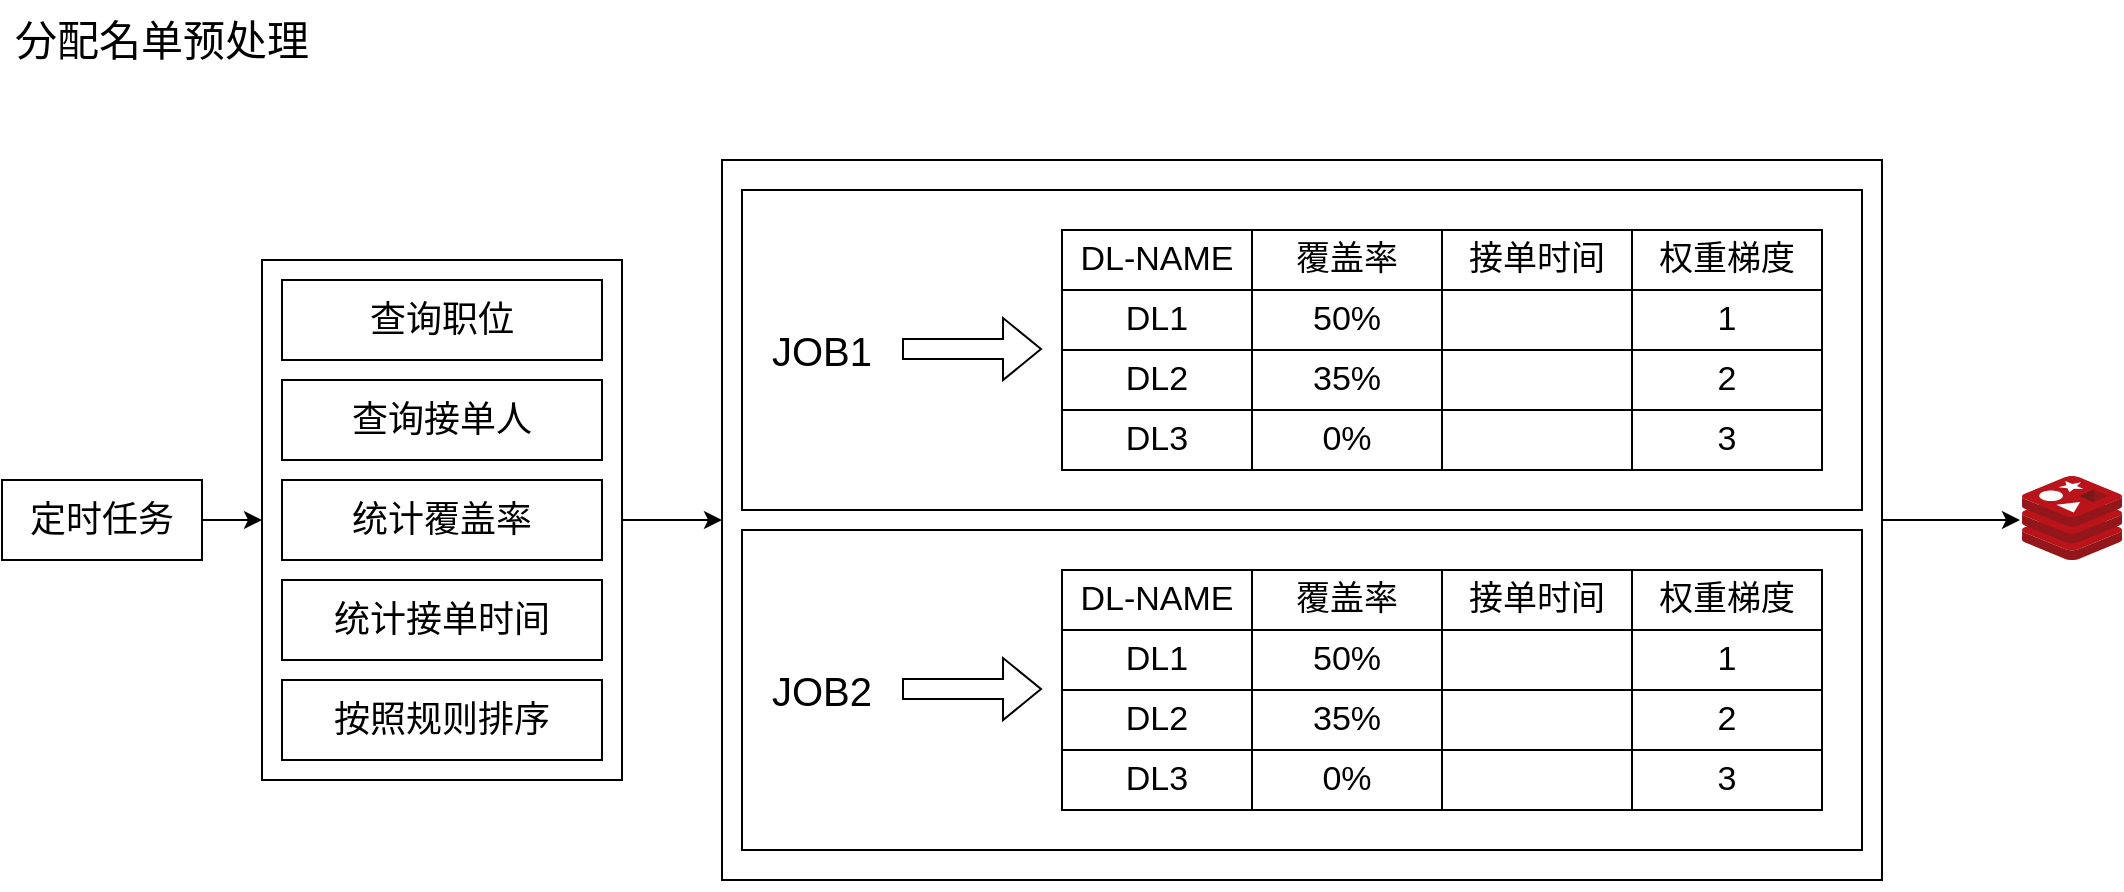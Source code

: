 <mxfile version="22.1.15" type="github">
  <diagram name="第 1 页" id="Q_Wd2wQ4jvAic-b9EHcg">
    <mxGraphModel dx="2234" dy="786" grid="1" gridSize="10" guides="1" tooltips="1" connect="1" arrows="1" fold="1" page="0" pageScale="1" pageWidth="827" pageHeight="1169" math="0" shadow="0">
      <root>
        <mxCell id="0" />
        <mxCell id="1" parent="0" />
        <mxCell id="gG6bIh2o6H1z2xXKk9VF-80" value="" style="rounded=0;whiteSpace=wrap;html=1;" vertex="1" parent="1">
          <mxGeometry x="-440" y="160" width="580" height="360" as="geometry" />
        </mxCell>
        <mxCell id="gG6bIh2o6H1z2xXKk9VF-23" value="" style="edgeStyle=orthogonalEdgeStyle;rounded=0;orthogonalLoop=1;jettySize=auto;html=1;" edge="1" parent="1" source="gG6bIh2o6H1z2xXKk9VF-21" target="gG6bIh2o6H1z2xXKk9VF-22">
          <mxGeometry relative="1" as="geometry" />
        </mxCell>
        <mxCell id="gG6bIh2o6H1z2xXKk9VF-21" value="定时任务" style="rounded=0;whiteSpace=wrap;html=1;fontSize=18;" vertex="1" parent="1">
          <mxGeometry x="-800" y="320" width="100" height="40" as="geometry" />
        </mxCell>
        <mxCell id="gG6bIh2o6H1z2xXKk9VF-84" style="edgeStyle=orthogonalEdgeStyle;rounded=0;orthogonalLoop=1;jettySize=auto;html=1;entryX=0;entryY=0.5;entryDx=0;entryDy=0;" edge="1" parent="1" source="gG6bIh2o6H1z2xXKk9VF-22" target="gG6bIh2o6H1z2xXKk9VF-80">
          <mxGeometry relative="1" as="geometry" />
        </mxCell>
        <mxCell id="gG6bIh2o6H1z2xXKk9VF-22" value="" style="rounded=0;whiteSpace=wrap;html=1;fontSize=18;" vertex="1" parent="1">
          <mxGeometry x="-670" y="210" width="180" height="260" as="geometry" />
        </mxCell>
        <mxCell id="gG6bIh2o6H1z2xXKk9VF-30" value="查询职位" style="rounded=0;whiteSpace=wrap;html=1;fontSize=18;" vertex="1" parent="1">
          <mxGeometry x="-660" y="220" width="160" height="40" as="geometry" />
        </mxCell>
        <mxCell id="gG6bIh2o6H1z2xXKk9VF-31" value="查询接单人" style="rounded=0;whiteSpace=wrap;html=1;fontSize=18;" vertex="1" parent="1">
          <mxGeometry x="-660" y="270" width="160" height="40" as="geometry" />
        </mxCell>
        <mxCell id="gG6bIh2o6H1z2xXKk9VF-32" value="统计覆盖率" style="rounded=0;whiteSpace=wrap;html=1;fontSize=18;" vertex="1" parent="1">
          <mxGeometry x="-660" y="320" width="160" height="40" as="geometry" />
        </mxCell>
        <mxCell id="gG6bIh2o6H1z2xXKk9VF-33" value="统计接单时间" style="rounded=0;whiteSpace=wrap;html=1;fontSize=18;" vertex="1" parent="1">
          <mxGeometry x="-660" y="370" width="160" height="40" as="geometry" />
        </mxCell>
        <mxCell id="gG6bIh2o6H1z2xXKk9VF-34" value="按照规则排序" style="rounded=0;whiteSpace=wrap;html=1;fontSize=18;" vertex="1" parent="1">
          <mxGeometry x="-660" y="420" width="160" height="40" as="geometry" />
        </mxCell>
        <mxCell id="gG6bIh2o6H1z2xXKk9VF-83" value="" style="group" vertex="1" connectable="0" parent="1">
          <mxGeometry x="-430" y="175" width="580" height="350" as="geometry" />
        </mxCell>
        <mxCell id="gG6bIh2o6H1z2xXKk9VF-58" value="" style="group" vertex="1" connectable="0" parent="gG6bIh2o6H1z2xXKk9VF-83">
          <mxGeometry width="580" height="350" as="geometry" />
        </mxCell>
        <mxCell id="gG6bIh2o6H1z2xXKk9VF-35" value="" style="rounded=0;whiteSpace=wrap;html=1;" vertex="1" parent="gG6bIh2o6H1z2xXKk9VF-58">
          <mxGeometry width="560" height="160" as="geometry" />
        </mxCell>
        <mxCell id="gG6bIh2o6H1z2xXKk9VF-19" value="" style="group" vertex="1" connectable="0" parent="gG6bIh2o6H1z2xXKk9VF-58">
          <mxGeometry x="160" y="20" width="380" height="120" as="geometry" />
        </mxCell>
        <mxCell id="gG6bIh2o6H1z2xXKk9VF-2" value="DL-NAME" style="rounded=0;whiteSpace=wrap;html=1;fontSize=17;" vertex="1" parent="gG6bIh2o6H1z2xXKk9VF-19">
          <mxGeometry width="95.0" height="30" as="geometry" />
        </mxCell>
        <mxCell id="gG6bIh2o6H1z2xXKk9VF-3" value="覆盖率" style="rounded=0;whiteSpace=wrap;html=1;fontSize=17;" vertex="1" parent="gG6bIh2o6H1z2xXKk9VF-19">
          <mxGeometry x="95.0" width="95.0" height="30" as="geometry" />
        </mxCell>
        <mxCell id="gG6bIh2o6H1z2xXKk9VF-4" value="接单时间" style="rounded=0;whiteSpace=wrap;html=1;fontSize=17;" vertex="1" parent="gG6bIh2o6H1z2xXKk9VF-19">
          <mxGeometry x="190.0" width="95.0" height="30" as="geometry" />
        </mxCell>
        <mxCell id="gG6bIh2o6H1z2xXKk9VF-5" value="权重梯度" style="rounded=0;whiteSpace=wrap;html=1;fontSize=17;" vertex="1" parent="gG6bIh2o6H1z2xXKk9VF-19">
          <mxGeometry x="285" width="95.0" height="30" as="geometry" />
        </mxCell>
        <mxCell id="gG6bIh2o6H1z2xXKk9VF-7" value="DL1" style="rounded=0;whiteSpace=wrap;html=1;fontSize=17;" vertex="1" parent="gG6bIh2o6H1z2xXKk9VF-19">
          <mxGeometry y="30" width="95.0" height="30" as="geometry" />
        </mxCell>
        <mxCell id="gG6bIh2o6H1z2xXKk9VF-8" value="50%" style="rounded=0;whiteSpace=wrap;html=1;fontSize=17;" vertex="1" parent="gG6bIh2o6H1z2xXKk9VF-19">
          <mxGeometry x="95.0" y="30" width="95.0" height="30" as="geometry" />
        </mxCell>
        <mxCell id="gG6bIh2o6H1z2xXKk9VF-9" value="" style="rounded=0;whiteSpace=wrap;html=1;fontSize=17;" vertex="1" parent="gG6bIh2o6H1z2xXKk9VF-19">
          <mxGeometry x="190.0" y="30" width="95.0" height="30" as="geometry" />
        </mxCell>
        <mxCell id="gG6bIh2o6H1z2xXKk9VF-10" value="1" style="rounded=0;whiteSpace=wrap;html=1;fontSize=17;" vertex="1" parent="gG6bIh2o6H1z2xXKk9VF-19">
          <mxGeometry x="285" y="30" width="95.0" height="30" as="geometry" />
        </mxCell>
        <mxCell id="gG6bIh2o6H1z2xXKk9VF-11" value="DL2" style="rounded=0;whiteSpace=wrap;html=1;fontSize=17;" vertex="1" parent="gG6bIh2o6H1z2xXKk9VF-19">
          <mxGeometry y="60" width="95.0" height="30" as="geometry" />
        </mxCell>
        <mxCell id="gG6bIh2o6H1z2xXKk9VF-12" value="35%" style="rounded=0;whiteSpace=wrap;html=1;fontSize=17;" vertex="1" parent="gG6bIh2o6H1z2xXKk9VF-19">
          <mxGeometry x="95.0" y="60" width="95.0" height="30" as="geometry" />
        </mxCell>
        <mxCell id="gG6bIh2o6H1z2xXKk9VF-13" value="" style="rounded=0;whiteSpace=wrap;html=1;fontSize=17;" vertex="1" parent="gG6bIh2o6H1z2xXKk9VF-19">
          <mxGeometry x="190" y="60" width="95" height="30" as="geometry" />
        </mxCell>
        <mxCell id="gG6bIh2o6H1z2xXKk9VF-14" value="2" style="rounded=0;whiteSpace=wrap;html=1;fontSize=17;" vertex="1" parent="gG6bIh2o6H1z2xXKk9VF-19">
          <mxGeometry x="285" y="60" width="95.0" height="30" as="geometry" />
        </mxCell>
        <mxCell id="gG6bIh2o6H1z2xXKk9VF-15" value="DL3" style="rounded=0;whiteSpace=wrap;html=1;fontSize=17;" vertex="1" parent="gG6bIh2o6H1z2xXKk9VF-19">
          <mxGeometry y="90" width="95.0" height="30" as="geometry" />
        </mxCell>
        <mxCell id="gG6bIh2o6H1z2xXKk9VF-16" value="0%" style="rounded=0;whiteSpace=wrap;html=1;fontSize=17;" vertex="1" parent="gG6bIh2o6H1z2xXKk9VF-19">
          <mxGeometry x="95.0" y="90" width="95.0" height="30" as="geometry" />
        </mxCell>
        <mxCell id="gG6bIh2o6H1z2xXKk9VF-17" value="" style="rounded=0;whiteSpace=wrap;html=1;fontSize=17;" vertex="1" parent="gG6bIh2o6H1z2xXKk9VF-19">
          <mxGeometry x="190.0" y="90" width="95.0" height="30" as="geometry" />
        </mxCell>
        <mxCell id="gG6bIh2o6H1z2xXKk9VF-18" value="3" style="rounded=0;whiteSpace=wrap;html=1;fontSize=17;" vertex="1" parent="gG6bIh2o6H1z2xXKk9VF-19">
          <mxGeometry x="285" y="90" width="95.0" height="30" as="geometry" />
        </mxCell>
        <mxCell id="gG6bIh2o6H1z2xXKk9VF-36" value="JOB1" style="text;html=1;strokeColor=none;fillColor=none;align=center;verticalAlign=middle;whiteSpace=wrap;rounded=0;fontSize=20;" vertex="1" parent="gG6bIh2o6H1z2xXKk9VF-58">
          <mxGeometry x="10" y="65" width="60" height="30" as="geometry" />
        </mxCell>
        <mxCell id="gG6bIh2o6H1z2xXKk9VF-37" value="" style="shape=flexArrow;endArrow=classic;html=1;rounded=0;entryX=0.321;entryY=0.594;entryDx=0;entryDy=0;entryPerimeter=0;" edge="1" parent="gG6bIh2o6H1z2xXKk9VF-58">
          <mxGeometry width="50" height="50" relative="1" as="geometry">
            <mxPoint x="80" y="79.5" as="sourcePoint" />
            <mxPoint x="150.01" y="79.54" as="targetPoint" />
          </mxGeometry>
        </mxCell>
        <mxCell id="gG6bIh2o6H1z2xXKk9VF-59" value="" style="group" vertex="1" connectable="0" parent="gG6bIh2o6H1z2xXKk9VF-83">
          <mxGeometry y="170" width="560" height="160" as="geometry" />
        </mxCell>
        <mxCell id="gG6bIh2o6H1z2xXKk9VF-60" value="" style="rounded=0;whiteSpace=wrap;html=1;" vertex="1" parent="gG6bIh2o6H1z2xXKk9VF-59">
          <mxGeometry width="560" height="160" as="geometry" />
        </mxCell>
        <mxCell id="gG6bIh2o6H1z2xXKk9VF-61" value="" style="group" vertex="1" connectable="0" parent="gG6bIh2o6H1z2xXKk9VF-59">
          <mxGeometry x="160" y="20" width="380" height="120" as="geometry" />
        </mxCell>
        <mxCell id="gG6bIh2o6H1z2xXKk9VF-62" value="DL-NAME" style="rounded=0;whiteSpace=wrap;html=1;fontSize=17;" vertex="1" parent="gG6bIh2o6H1z2xXKk9VF-61">
          <mxGeometry width="95.0" height="30" as="geometry" />
        </mxCell>
        <mxCell id="gG6bIh2o6H1z2xXKk9VF-63" value="覆盖率" style="rounded=0;whiteSpace=wrap;html=1;fontSize=17;" vertex="1" parent="gG6bIh2o6H1z2xXKk9VF-61">
          <mxGeometry x="95.0" width="95.0" height="30" as="geometry" />
        </mxCell>
        <mxCell id="gG6bIh2o6H1z2xXKk9VF-64" value="接单时间" style="rounded=0;whiteSpace=wrap;html=1;fontSize=17;" vertex="1" parent="gG6bIh2o6H1z2xXKk9VF-61">
          <mxGeometry x="190.0" width="95.0" height="30" as="geometry" />
        </mxCell>
        <mxCell id="gG6bIh2o6H1z2xXKk9VF-65" value="权重梯度" style="rounded=0;whiteSpace=wrap;html=1;fontSize=17;" vertex="1" parent="gG6bIh2o6H1z2xXKk9VF-61">
          <mxGeometry x="285" width="95.0" height="30" as="geometry" />
        </mxCell>
        <mxCell id="gG6bIh2o6H1z2xXKk9VF-66" value="DL1" style="rounded=0;whiteSpace=wrap;html=1;fontSize=17;" vertex="1" parent="gG6bIh2o6H1z2xXKk9VF-61">
          <mxGeometry y="30" width="95.0" height="30" as="geometry" />
        </mxCell>
        <mxCell id="gG6bIh2o6H1z2xXKk9VF-67" value="50%" style="rounded=0;whiteSpace=wrap;html=1;fontSize=17;" vertex="1" parent="gG6bIh2o6H1z2xXKk9VF-61">
          <mxGeometry x="95.0" y="30" width="95.0" height="30" as="geometry" />
        </mxCell>
        <mxCell id="gG6bIh2o6H1z2xXKk9VF-68" value="" style="rounded=0;whiteSpace=wrap;html=1;fontSize=17;" vertex="1" parent="gG6bIh2o6H1z2xXKk9VF-61">
          <mxGeometry x="190.0" y="30" width="95.0" height="30" as="geometry" />
        </mxCell>
        <mxCell id="gG6bIh2o6H1z2xXKk9VF-69" value="1" style="rounded=0;whiteSpace=wrap;html=1;fontSize=17;" vertex="1" parent="gG6bIh2o6H1z2xXKk9VF-61">
          <mxGeometry x="285" y="30" width="95.0" height="30" as="geometry" />
        </mxCell>
        <mxCell id="gG6bIh2o6H1z2xXKk9VF-70" value="DL2" style="rounded=0;whiteSpace=wrap;html=1;fontSize=17;" vertex="1" parent="gG6bIh2o6H1z2xXKk9VF-61">
          <mxGeometry y="60" width="95.0" height="30" as="geometry" />
        </mxCell>
        <mxCell id="gG6bIh2o6H1z2xXKk9VF-71" value="35%" style="rounded=0;whiteSpace=wrap;html=1;fontSize=17;" vertex="1" parent="gG6bIh2o6H1z2xXKk9VF-61">
          <mxGeometry x="95.0" y="60" width="95.0" height="30" as="geometry" />
        </mxCell>
        <mxCell id="gG6bIh2o6H1z2xXKk9VF-72" value="" style="rounded=0;whiteSpace=wrap;html=1;fontSize=17;" vertex="1" parent="gG6bIh2o6H1z2xXKk9VF-61">
          <mxGeometry x="190" y="60" width="95" height="30" as="geometry" />
        </mxCell>
        <mxCell id="gG6bIh2o6H1z2xXKk9VF-73" value="2" style="rounded=0;whiteSpace=wrap;html=1;fontSize=17;" vertex="1" parent="gG6bIh2o6H1z2xXKk9VF-61">
          <mxGeometry x="285" y="60" width="95.0" height="30" as="geometry" />
        </mxCell>
        <mxCell id="gG6bIh2o6H1z2xXKk9VF-74" value="DL3" style="rounded=0;whiteSpace=wrap;html=1;fontSize=17;" vertex="1" parent="gG6bIh2o6H1z2xXKk9VF-61">
          <mxGeometry y="90" width="95.0" height="30" as="geometry" />
        </mxCell>
        <mxCell id="gG6bIh2o6H1z2xXKk9VF-75" value="0%" style="rounded=0;whiteSpace=wrap;html=1;fontSize=17;" vertex="1" parent="gG6bIh2o6H1z2xXKk9VF-61">
          <mxGeometry x="95.0" y="90" width="95.0" height="30" as="geometry" />
        </mxCell>
        <mxCell id="gG6bIh2o6H1z2xXKk9VF-76" value="" style="rounded=0;whiteSpace=wrap;html=1;fontSize=17;" vertex="1" parent="gG6bIh2o6H1z2xXKk9VF-61">
          <mxGeometry x="190.0" y="90" width="95.0" height="30" as="geometry" />
        </mxCell>
        <mxCell id="gG6bIh2o6H1z2xXKk9VF-77" value="3" style="rounded=0;whiteSpace=wrap;html=1;fontSize=17;" vertex="1" parent="gG6bIh2o6H1z2xXKk9VF-61">
          <mxGeometry x="285" y="90" width="95.0" height="30" as="geometry" />
        </mxCell>
        <mxCell id="gG6bIh2o6H1z2xXKk9VF-78" value="JOB2" style="text;html=1;strokeColor=none;fillColor=none;align=center;verticalAlign=middle;whiteSpace=wrap;rounded=0;fontSize=20;" vertex="1" parent="gG6bIh2o6H1z2xXKk9VF-59">
          <mxGeometry x="10" y="65" width="60" height="30" as="geometry" />
        </mxCell>
        <mxCell id="gG6bIh2o6H1z2xXKk9VF-79" value="" style="shape=flexArrow;endArrow=classic;html=1;rounded=0;entryX=0.321;entryY=0.594;entryDx=0;entryDy=0;entryPerimeter=0;" edge="1" parent="gG6bIh2o6H1z2xXKk9VF-59">
          <mxGeometry width="50" height="50" relative="1" as="geometry">
            <mxPoint x="80" y="79.5" as="sourcePoint" />
            <mxPoint x="150.01" y="79.54" as="targetPoint" />
          </mxGeometry>
        </mxCell>
        <mxCell id="gG6bIh2o6H1z2xXKk9VF-87" value="" style="image;sketch=0;aspect=fixed;html=1;points=[];align=center;fontSize=12;image=img/lib/mscae/Cache_Redis_Product.svg;" vertex="1" parent="1">
          <mxGeometry x="210" y="318" width="50" height="42" as="geometry" />
        </mxCell>
        <mxCell id="gG6bIh2o6H1z2xXKk9VF-89" style="edgeStyle=orthogonalEdgeStyle;rounded=0;orthogonalLoop=1;jettySize=auto;html=1;entryX=-0.02;entryY=0.524;entryDx=0;entryDy=0;entryPerimeter=0;" edge="1" parent="1" source="gG6bIh2o6H1z2xXKk9VF-80" target="gG6bIh2o6H1z2xXKk9VF-87">
          <mxGeometry relative="1" as="geometry" />
        </mxCell>
        <mxCell id="gG6bIh2o6H1z2xXKk9VF-91" value="分配名单预处理" style="text;html=1;strokeColor=none;fillColor=none;align=center;verticalAlign=middle;whiteSpace=wrap;rounded=0;fontSize=21;" vertex="1" parent="1">
          <mxGeometry x="-800" y="80" width="160" height="40" as="geometry" />
        </mxCell>
      </root>
    </mxGraphModel>
  </diagram>
</mxfile>
